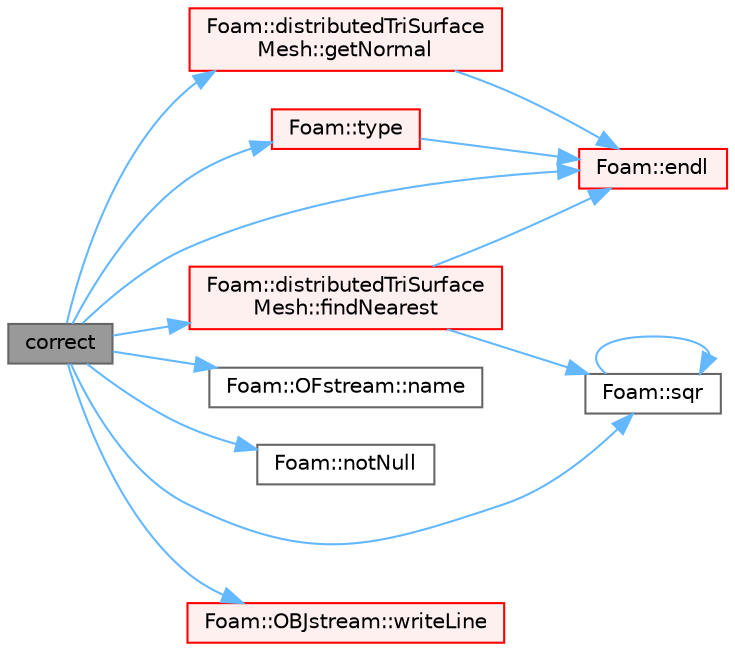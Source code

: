 digraph "correct"
{
 // LATEX_PDF_SIZE
  bgcolor="transparent";
  edge [fontname=Helvetica,fontsize=10,labelfontname=Helvetica,labelfontsize=10];
  node [fontname=Helvetica,fontsize=10,shape=box,height=0.2,width=0.4];
  rankdir="LR";
  Node1 [id="Node000001",label="correct",height=0.2,width=0.4,color="gray40", fillcolor="grey60", style="filled", fontcolor="black",tooltip=" "];
  Node1 -> Node2 [id="edge1_Node000001_Node000002",color="steelblue1",style="solid",tooltip=" "];
  Node2 [id="Node000002",label="Foam::endl",height=0.2,width=0.4,color="red", fillcolor="#FFF0F0", style="filled",URL="$namespaceFoam.html#a7d5eca45a323264dc5fe811500ebda47",tooltip=" "];
  Node1 -> Node6 [id="edge2_Node000001_Node000006",color="steelblue1",style="solid",tooltip=" "];
  Node6 [id="Node000006",label="Foam::distributedTriSurface\lMesh::findNearest",height=0.2,width=0.4,color="red", fillcolor="#FFF0F0", style="filled",URL="$classFoam_1_1distributedTriSurfaceMesh.html#ac968e745f1a4294205a3cf4936755409",tooltip=" "];
  Node6 -> Node2 [id="edge3_Node000006_Node000002",color="steelblue1",style="solid",tooltip=" "];
  Node6 -> Node45 [id="edge4_Node000006_Node000045",color="steelblue1",style="solid",tooltip=" "];
  Node45 [id="Node000045",label="Foam::sqr",height=0.2,width=0.4,color="grey40", fillcolor="white", style="filled",URL="$namespaceFoam.html#a277dc11c581d53826ab5090b08f3b17b",tooltip=" "];
  Node45 -> Node45 [id="edge5_Node000045_Node000045",color="steelblue1",style="solid",tooltip=" "];
  Node1 -> Node46 [id="edge6_Node000001_Node000046",color="steelblue1",style="solid",tooltip=" "];
  Node46 [id="Node000046",label="Foam::distributedTriSurface\lMesh::getNormal",height=0.2,width=0.4,color="red", fillcolor="#FFF0F0", style="filled",URL="$classFoam_1_1distributedTriSurfaceMesh.html#aa9abdb9ffe5f3cb1c2992ccb3bcc9e48",tooltip=" "];
  Node46 -> Node2 [id="edge7_Node000046_Node000002",color="steelblue1",style="solid",tooltip=" "];
  Node1 -> Node54 [id="edge8_Node000001_Node000054",color="steelblue1",style="solid",tooltip=" "];
  Node54 [id="Node000054",label="Foam::OFstream::name",height=0.2,width=0.4,color="grey40", fillcolor="white", style="filled",URL="$classFoam_1_1OFstream.html#a48d778ecaf612e9ac27dd0440302cc38",tooltip=" "];
  Node1 -> Node55 [id="edge9_Node000001_Node000055",color="steelblue1",style="solid",tooltip=" "];
  Node55 [id="Node000055",label="Foam::notNull",height=0.2,width=0.4,color="grey40", fillcolor="white", style="filled",URL="$namespaceFoam.html#aa8ced45534ca58d6f845747ebb5f8445",tooltip=" "];
  Node1 -> Node45 [id="edge10_Node000001_Node000045",color="steelblue1",style="solid",tooltip=" "];
  Node1 -> Node56 [id="edge11_Node000001_Node000056",color="steelblue1",style="solid",tooltip=" "];
  Node56 [id="Node000056",label="Foam::type",height=0.2,width=0.4,color="red", fillcolor="#FFF0F0", style="filled",URL="$namespaceFoam.html#a69e2e8a647a7073be8ce6437c0aff762",tooltip=" "];
  Node56 -> Node2 [id="edge12_Node000056_Node000002",color="steelblue1",style="solid",tooltip=" "];
  Node1 -> Node59 [id="edge13_Node000001_Node000059",color="steelblue1",style="solid",tooltip=" "];
  Node59 [id="Node000059",label="Foam::OBJstream::writeLine",height=0.2,width=0.4,color="red", fillcolor="#FFF0F0", style="filled",URL="$classFoam_1_1OBJstream.html#aba7c88de6fe2b39ef12d4992d53bb9c4",tooltip=" "];
}
